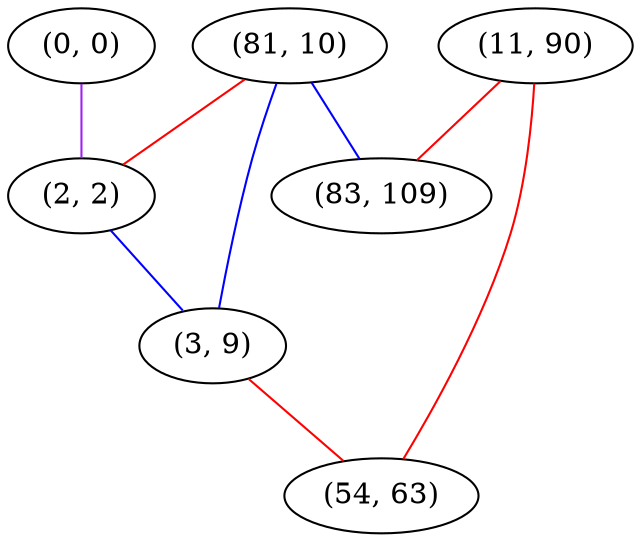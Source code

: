 graph "" {
"(0, 0)";
"(81, 10)";
"(2, 2)";
"(11, 90)";
"(3, 9)";
"(83, 109)";
"(54, 63)";
"(0, 0)" -- "(2, 2)"  [color=purple, key=0, weight=4];
"(81, 10)" -- "(3, 9)"  [color=blue, key=0, weight=3];
"(81, 10)" -- "(83, 109)"  [color=blue, key=0, weight=3];
"(81, 10)" -- "(2, 2)"  [color=red, key=0, weight=1];
"(2, 2)" -- "(3, 9)"  [color=blue, key=0, weight=3];
"(11, 90)" -- "(54, 63)"  [color=red, key=0, weight=1];
"(11, 90)" -- "(83, 109)"  [color=red, key=0, weight=1];
"(3, 9)" -- "(54, 63)"  [color=red, key=0, weight=1];
}
